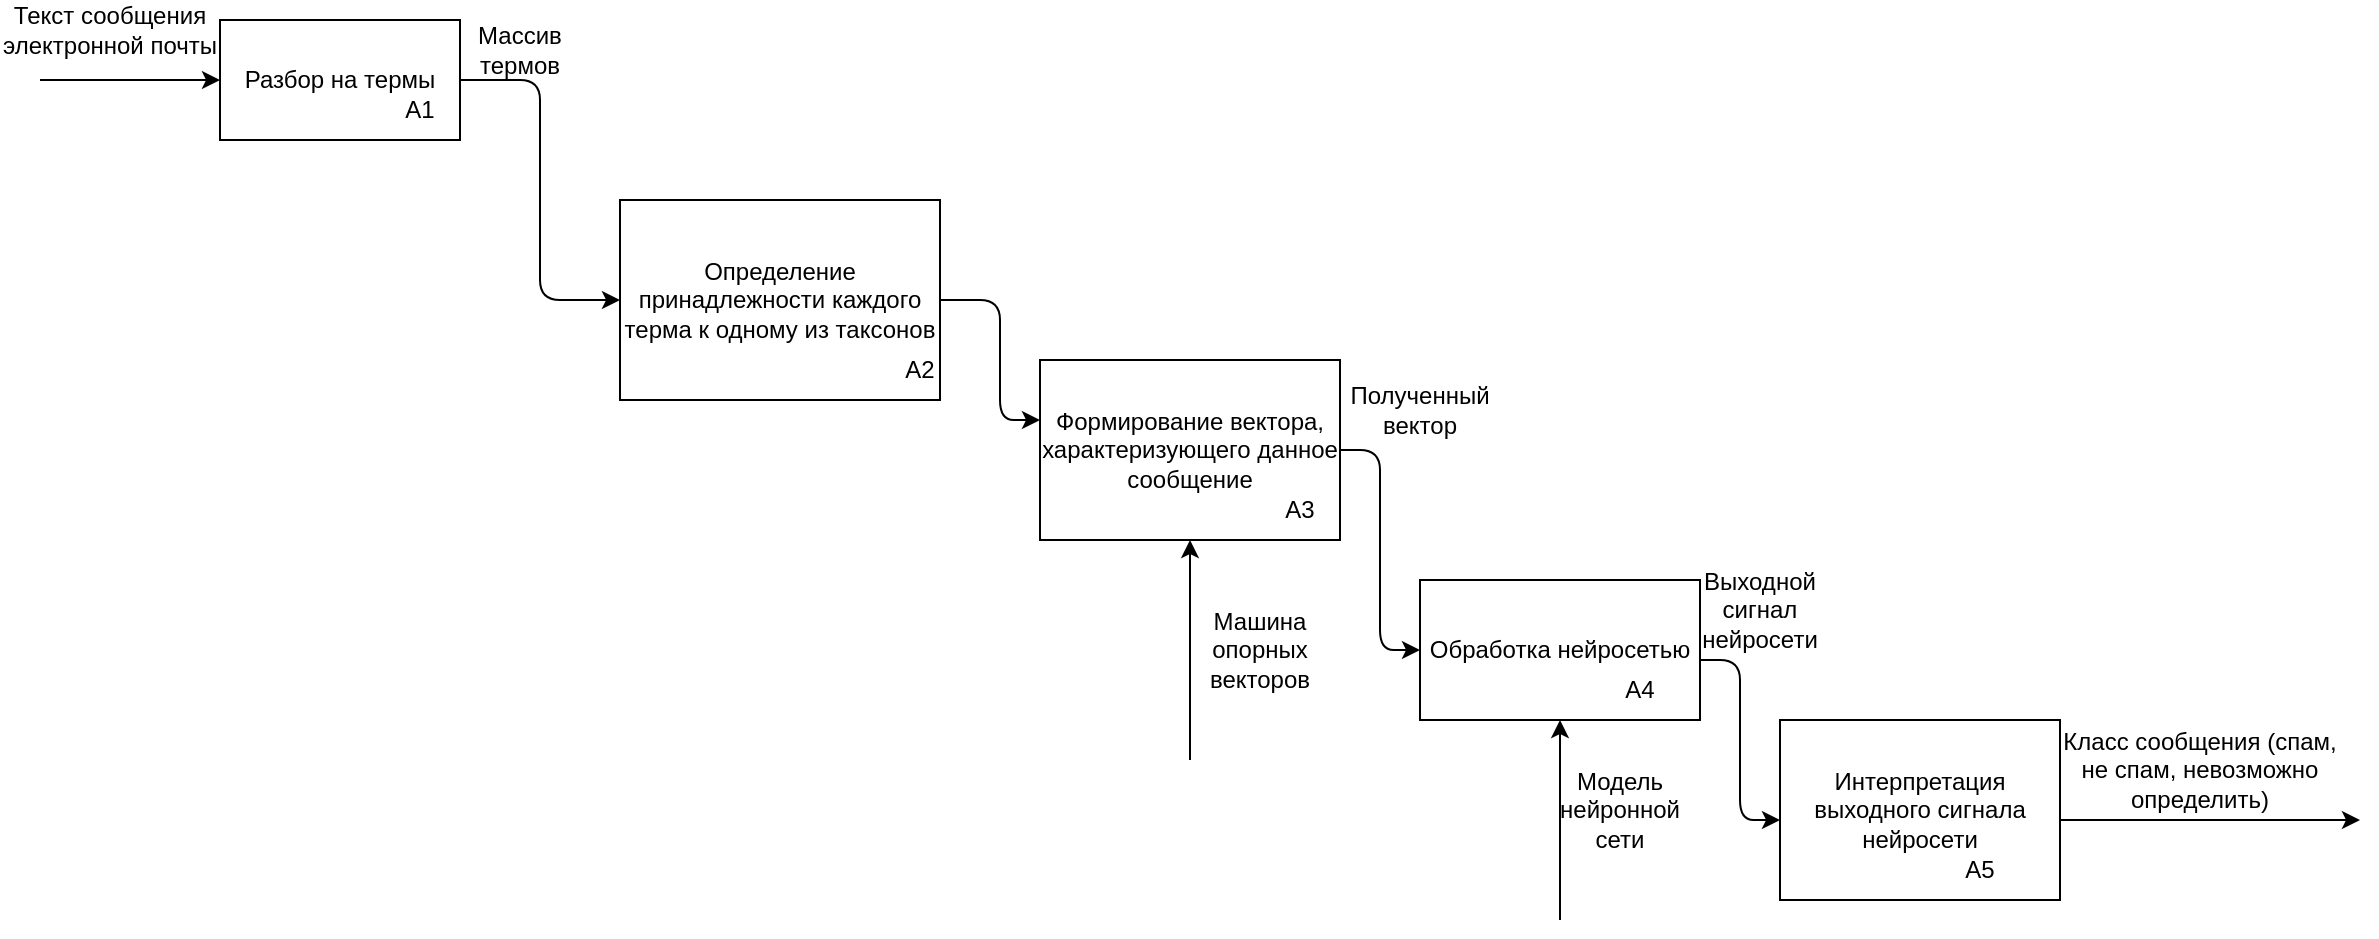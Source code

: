 <mxfile>
    <diagram id="LHpSWDsasucJAMfmUCpd" name="Page-1">
        <mxGraphModel dx="1680" dy="478" grid="1" gridSize="10" guides="1" tooltips="1" connect="1" arrows="1" fold="1" page="1" pageScale="1" pageWidth="850" pageHeight="1100" math="0" shadow="0">
            <root>
                <mxCell id="0"/>
                <mxCell id="1" parent="0"/>
                <mxCell id="2" value="Разбор на термы" style="rounded=0;whiteSpace=wrap;html=1;" vertex="1" parent="1">
                    <mxGeometry x="40" y="200" width="120" height="60" as="geometry"/>
                </mxCell>
                <mxCell id="3" value="Определение принадлежности каждого терма к одному из таксонов" style="rounded=0;whiteSpace=wrap;html=1;" vertex="1" parent="1">
                    <mxGeometry x="240" y="290" width="160" height="100" as="geometry"/>
                </mxCell>
                <mxCell id="4" value="Формирование вектора, характеризующего данное сообщение" style="rounded=0;whiteSpace=wrap;html=1;" vertex="1" parent="1">
                    <mxGeometry x="450" y="370" width="150" height="90" as="geometry"/>
                </mxCell>
                <mxCell id="5" value="" style="endArrow=classic;html=1;entryX=0;entryY=0.5;entryDx=0;entryDy=0;" edge="1" parent="1" target="2">
                    <mxGeometry width="50" height="50" relative="1" as="geometry">
                        <mxPoint x="-50" y="230" as="sourcePoint"/>
                        <mxPoint x="40" y="220" as="targetPoint"/>
                    </mxGeometry>
                </mxCell>
                <mxCell id="6" value="Текст сообщения электронной почты&lt;br&gt;" style="text;html=1;strokeColor=none;fillColor=none;align=center;verticalAlign=middle;whiteSpace=wrap;rounded=0;" vertex="1" parent="1">
                    <mxGeometry x="-70" y="190" width="110" height="30" as="geometry"/>
                </mxCell>
                <mxCell id="7" value="Обработка нейросетью" style="rounded=0;whiteSpace=wrap;html=1;" vertex="1" parent="1">
                    <mxGeometry x="640" y="480" width="140" height="70" as="geometry"/>
                </mxCell>
                <mxCell id="8" value="Интерпретация выходного сигнала нейросети" style="rounded=0;whiteSpace=wrap;html=1;" vertex="1" parent="1">
                    <mxGeometry x="820" y="550" width="140" height="90" as="geometry"/>
                </mxCell>
                <mxCell id="9" value="" style="endArrow=classic;html=1;" edge="1" parent="1">
                    <mxGeometry width="50" height="50" relative="1" as="geometry">
                        <mxPoint x="960" y="600" as="sourcePoint"/>
                        <mxPoint x="1110" y="600" as="targetPoint"/>
                    </mxGeometry>
                </mxCell>
                <mxCell id="10" value="Класс сообщения (спам, не спам, невозможно определить)&lt;br&gt;" style="text;html=1;strokeColor=none;fillColor=none;align=center;verticalAlign=middle;whiteSpace=wrap;rounded=0;" vertex="1" parent="1">
                    <mxGeometry x="960" y="560" width="140" height="30" as="geometry"/>
                </mxCell>
                <mxCell id="11" value="" style="endArrow=classic;html=1;exitX=1;exitY=0.5;exitDx=0;exitDy=0;" edge="1" parent="1" source="2">
                    <mxGeometry width="50" height="50" relative="1" as="geometry">
                        <mxPoint x="270" y="230" as="sourcePoint"/>
                        <mxPoint x="240" y="340" as="targetPoint"/>
                        <Array as="points">
                            <mxPoint x="200" y="230"/>
                            <mxPoint x="200" y="340"/>
                        </Array>
                    </mxGeometry>
                </mxCell>
                <mxCell id="13" value="" style="endArrow=classic;html=1;exitX=1;exitY=0.5;exitDx=0;exitDy=0;" edge="1" parent="1" source="3">
                    <mxGeometry width="50" height="50" relative="1" as="geometry">
                        <mxPoint x="480" y="430" as="sourcePoint"/>
                        <mxPoint x="450" y="400" as="targetPoint"/>
                        <Array as="points">
                            <mxPoint x="430" y="340"/>
                            <mxPoint x="430" y="400"/>
                        </Array>
                    </mxGeometry>
                </mxCell>
                <mxCell id="15" value="" style="endArrow=classic;html=1;exitX=1;exitY=0.5;exitDx=0;exitDy=0;entryX=0;entryY=0.5;entryDx=0;entryDy=0;" edge="1" parent="1" source="4" target="7">
                    <mxGeometry width="50" height="50" relative="1" as="geometry">
                        <mxPoint x="600" y="420" as="sourcePoint"/>
                        <mxPoint x="650" y="370" as="targetPoint"/>
                        <Array as="points">
                            <mxPoint x="620" y="415"/>
                            <mxPoint x="620" y="515"/>
                        </Array>
                    </mxGeometry>
                </mxCell>
                <mxCell id="16" value="" style="endArrow=classic;html=1;" edge="1" parent="1">
                    <mxGeometry width="50" height="50" relative="1" as="geometry">
                        <mxPoint x="780" y="520" as="sourcePoint"/>
                        <mxPoint x="820" y="600" as="targetPoint"/>
                        <Array as="points">
                            <mxPoint x="800" y="520"/>
                            <mxPoint x="800" y="600"/>
                        </Array>
                    </mxGeometry>
                </mxCell>
                <mxCell id="17" value="Массив термов" style="text;html=1;strokeColor=none;fillColor=none;align=center;verticalAlign=middle;whiteSpace=wrap;rounded=0;" vertex="1" parent="1">
                    <mxGeometry x="160" y="200" width="60" height="30" as="geometry"/>
                </mxCell>
                <mxCell id="18" value="Полученный вектор" style="text;html=1;strokeColor=none;fillColor=none;align=center;verticalAlign=middle;whiteSpace=wrap;rounded=0;" vertex="1" parent="1">
                    <mxGeometry x="610" y="380" width="60" height="30" as="geometry"/>
                </mxCell>
                <mxCell id="19" value="Выходной сигнал нейросети" style="text;html=1;strokeColor=none;fillColor=none;align=center;verticalAlign=middle;whiteSpace=wrap;rounded=0;" vertex="1" parent="1">
                    <mxGeometry x="780" y="480" width="60" height="30" as="geometry"/>
                </mxCell>
                <mxCell id="20" value="" style="endArrow=classic;html=1;entryX=0.5;entryY=1;entryDx=0;entryDy=0;" edge="1" parent="1" target="7">
                    <mxGeometry width="50" height="50" relative="1" as="geometry">
                        <mxPoint x="710" y="650" as="sourcePoint"/>
                        <mxPoint x="690" y="590" as="targetPoint"/>
                    </mxGeometry>
                </mxCell>
                <mxCell id="21" value="Модель нейронной сети" style="text;html=1;strokeColor=none;fillColor=none;align=center;verticalAlign=middle;whiteSpace=wrap;rounded=0;" vertex="1" parent="1">
                    <mxGeometry x="710" y="580" width="60" height="30" as="geometry"/>
                </mxCell>
                <mxCell id="23" value="А1" style="text;html=1;strokeColor=none;fillColor=none;align=center;verticalAlign=middle;whiteSpace=wrap;rounded=0;" vertex="1" parent="1">
                    <mxGeometry x="110" y="230" width="60" height="30" as="geometry"/>
                </mxCell>
                <mxCell id="24" value="А2" style="text;html=1;strokeColor=none;fillColor=none;align=center;verticalAlign=middle;whiteSpace=wrap;rounded=0;" vertex="1" parent="1">
                    <mxGeometry x="360" y="360" width="60" height="30" as="geometry"/>
                </mxCell>
                <mxCell id="25" value="А3" style="text;html=1;strokeColor=none;fillColor=none;align=center;verticalAlign=middle;whiteSpace=wrap;rounded=0;" vertex="1" parent="1">
                    <mxGeometry x="550" y="430" width="60" height="30" as="geometry"/>
                </mxCell>
                <mxCell id="26" value="А4" style="text;html=1;strokeColor=none;fillColor=none;align=center;verticalAlign=middle;whiteSpace=wrap;rounded=0;" vertex="1" parent="1">
                    <mxGeometry x="720" y="520" width="60" height="30" as="geometry"/>
                </mxCell>
                <mxCell id="27" value="А5" style="text;html=1;strokeColor=none;fillColor=none;align=center;verticalAlign=middle;whiteSpace=wrap;rounded=0;" vertex="1" parent="1">
                    <mxGeometry x="890" y="610" width="60" height="30" as="geometry"/>
                </mxCell>
                <mxCell id="28" value="" style="endArrow=classic;html=1;entryX=0.5;entryY=1;entryDx=0;entryDy=0;" edge="1" parent="1" target="4">
                    <mxGeometry width="50" height="50" relative="1" as="geometry">
                        <mxPoint x="525" y="570" as="sourcePoint"/>
                        <mxPoint x="540" y="530" as="targetPoint"/>
                    </mxGeometry>
                </mxCell>
                <mxCell id="29" value="Машина опорных векторов" style="text;html=1;strokeColor=none;fillColor=none;align=center;verticalAlign=middle;whiteSpace=wrap;rounded=0;" vertex="1" parent="1">
                    <mxGeometry x="530" y="500" width="60" height="30" as="geometry"/>
                </mxCell>
            </root>
        </mxGraphModel>
    </diagram>
</mxfile>